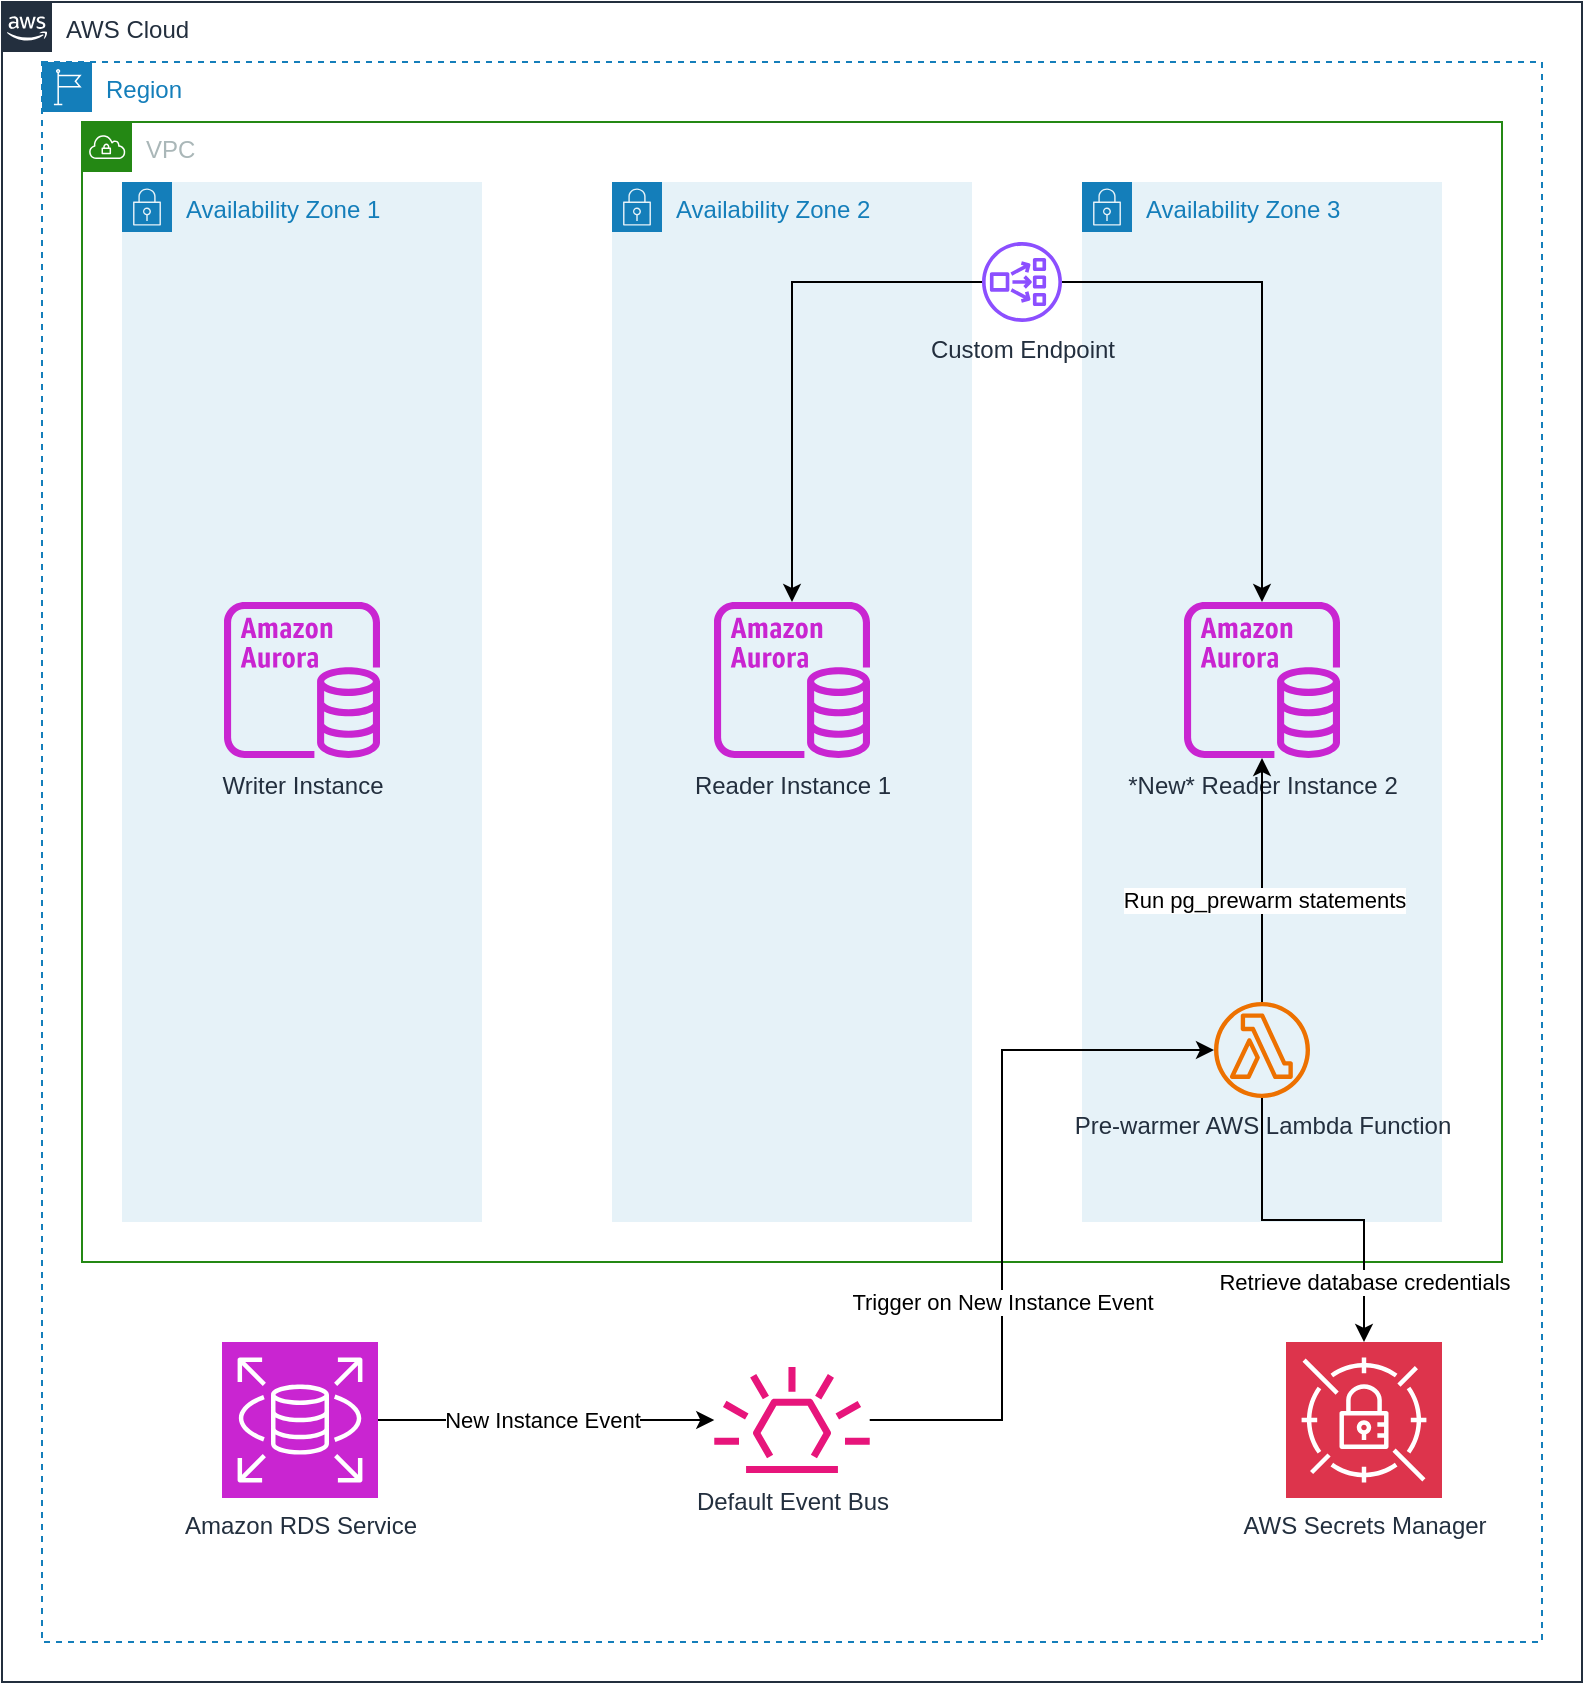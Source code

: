 <mxfile version="21.7.4" type="device">
  <diagram name="Page-1" id="gOc5RSL0Ymv5oK6ES_ca">
    <mxGraphModel dx="1234" dy="1105" grid="1" gridSize="10" guides="1" tooltips="1" connect="1" arrows="1" fold="1" page="1" pageScale="1" pageWidth="850" pageHeight="1100" math="0" shadow="0">
      <root>
        <mxCell id="0" />
        <mxCell id="1" parent="0" />
        <mxCell id="CfEisWrMyOf9icWctsmT-1" value="AWS Cloud" style="points=[[0,0],[0.25,0],[0.5,0],[0.75,0],[1,0],[1,0.25],[1,0.5],[1,0.75],[1,1],[0.75,1],[0.5,1],[0.25,1],[0,1],[0,0.75],[0,0.5],[0,0.25]];outlineConnect=0;gradientColor=none;html=1;whiteSpace=wrap;fontSize=12;fontStyle=0;container=1;pointerEvents=0;collapsible=0;recursiveResize=0;shape=mxgraph.aws4.group;grIcon=mxgraph.aws4.group_aws_cloud_alt;strokeColor=#232F3E;fillColor=none;verticalAlign=top;align=left;spacingLeft=30;fontColor=#232F3E;dashed=0;" vertex="1" parent="1">
          <mxGeometry x="40" y="110" width="790" height="840" as="geometry" />
        </mxCell>
        <mxCell id="CfEisWrMyOf9icWctsmT-2" value="Region" style="points=[[0,0],[0.25,0],[0.5,0],[0.75,0],[1,0],[1,0.25],[1,0.5],[1,0.75],[1,1],[0.75,1],[0.5,1],[0.25,1],[0,1],[0,0.75],[0,0.5],[0,0.25]];outlineConnect=0;gradientColor=none;html=1;whiteSpace=wrap;fontSize=12;fontStyle=0;container=1;pointerEvents=0;collapsible=0;recursiveResize=0;shape=mxgraph.aws4.group;grIcon=mxgraph.aws4.group_region;strokeColor=#147EBA;fillColor=none;verticalAlign=top;align=left;spacingLeft=30;fontColor=#147EBA;dashed=1;" vertex="1" parent="CfEisWrMyOf9icWctsmT-1">
          <mxGeometry x="20" y="30" width="750" height="790" as="geometry" />
        </mxCell>
        <mxCell id="CfEisWrMyOf9icWctsmT-3" value="VPC" style="points=[[0,0],[0.25,0],[0.5,0],[0.75,0],[1,0],[1,0.25],[1,0.5],[1,0.75],[1,1],[0.75,1],[0.5,1],[0.25,1],[0,1],[0,0.75],[0,0.5],[0,0.25]];outlineConnect=0;gradientColor=none;html=1;whiteSpace=wrap;fontSize=12;fontStyle=0;container=1;pointerEvents=0;collapsible=0;recursiveResize=0;shape=mxgraph.aws4.group;grIcon=mxgraph.aws4.group_vpc;strokeColor=#248814;fillColor=none;verticalAlign=top;align=left;spacingLeft=30;fontColor=#AAB7B8;dashed=0;" vertex="1" parent="CfEisWrMyOf9icWctsmT-2">
          <mxGeometry x="20" y="30" width="710" height="570" as="geometry" />
        </mxCell>
        <mxCell id="CfEisWrMyOf9icWctsmT-5" value="Availability Zone 1" style="points=[[0,0],[0.25,0],[0.5,0],[0.75,0],[1,0],[1,0.25],[1,0.5],[1,0.75],[1,1],[0.75,1],[0.5,1],[0.25,1],[0,1],[0,0.75],[0,0.5],[0,0.25]];outlineConnect=0;gradientColor=none;html=1;whiteSpace=wrap;fontSize=12;fontStyle=0;container=1;pointerEvents=0;collapsible=0;recursiveResize=0;shape=mxgraph.aws4.group;grIcon=mxgraph.aws4.group_security_group;grStroke=0;strokeColor=#147EBA;fillColor=#E6F2F8;verticalAlign=top;align=left;spacingLeft=30;fontColor=#147EBA;dashed=0;" vertex="1" parent="CfEisWrMyOf9icWctsmT-3">
          <mxGeometry x="20" y="30" width="180" height="520" as="geometry" />
        </mxCell>
        <mxCell id="CfEisWrMyOf9icWctsmT-10" value="Writer Instance" style="sketch=0;outlineConnect=0;fontColor=#232F3E;gradientColor=none;fillColor=#C925D1;strokeColor=none;dashed=0;verticalLabelPosition=bottom;verticalAlign=top;align=center;html=1;fontSize=12;fontStyle=0;aspect=fixed;pointerEvents=1;shape=mxgraph.aws4.aurora_instance;" vertex="1" parent="CfEisWrMyOf9icWctsmT-5">
          <mxGeometry x="51" y="210" width="78" height="78" as="geometry" />
        </mxCell>
        <mxCell id="CfEisWrMyOf9icWctsmT-8" value="Availability Zone 3" style="points=[[0,0],[0.25,0],[0.5,0],[0.75,0],[1,0],[1,0.25],[1,0.5],[1,0.75],[1,1],[0.75,1],[0.5,1],[0.25,1],[0,1],[0,0.75],[0,0.5],[0,0.25]];outlineConnect=0;gradientColor=none;html=1;whiteSpace=wrap;fontSize=12;fontStyle=0;container=1;pointerEvents=0;collapsible=0;recursiveResize=0;shape=mxgraph.aws4.group;grIcon=mxgraph.aws4.group_security_group;grStroke=0;strokeColor=#147EBA;fillColor=#E6F2F8;verticalAlign=top;align=left;spacingLeft=30;fontColor=#147EBA;dashed=0;" vertex="1" parent="CfEisWrMyOf9icWctsmT-3">
          <mxGeometry x="500" y="30" width="180" height="520" as="geometry" />
        </mxCell>
        <mxCell id="CfEisWrMyOf9icWctsmT-12" value="*New* Reader Instance 2" style="sketch=0;outlineConnect=0;fontColor=#232F3E;gradientColor=none;fillColor=#C925D1;strokeColor=none;dashed=0;verticalLabelPosition=bottom;verticalAlign=top;align=center;html=1;fontSize=12;fontStyle=0;aspect=fixed;pointerEvents=1;shape=mxgraph.aws4.aurora_instance;" vertex="1" parent="CfEisWrMyOf9icWctsmT-8">
          <mxGeometry x="51" y="210" width="78" height="78" as="geometry" />
        </mxCell>
        <mxCell id="CfEisWrMyOf9icWctsmT-26" style="edgeStyle=orthogonalEdgeStyle;rounded=0;orthogonalLoop=1;jettySize=auto;html=1;" edge="1" parent="CfEisWrMyOf9icWctsmT-8" source="CfEisWrMyOf9icWctsmT-21" target="CfEisWrMyOf9icWctsmT-12">
          <mxGeometry relative="1" as="geometry" />
        </mxCell>
        <mxCell id="CfEisWrMyOf9icWctsmT-27" value="Run pg_prewarm statements" style="edgeLabel;html=1;align=center;verticalAlign=middle;resizable=0;points=[];" vertex="1" connectable="0" parent="CfEisWrMyOf9icWctsmT-26">
          <mxGeometry x="-0.164" y="-1" relative="1" as="geometry">
            <mxPoint as="offset" />
          </mxGeometry>
        </mxCell>
        <mxCell id="CfEisWrMyOf9icWctsmT-21" value="Pre-warmer AWS Lambda Function" style="sketch=0;outlineConnect=0;fontColor=#232F3E;gradientColor=none;fillColor=#ED7100;strokeColor=none;dashed=0;verticalLabelPosition=bottom;verticalAlign=top;align=center;html=1;fontSize=12;fontStyle=0;aspect=fixed;pointerEvents=1;shape=mxgraph.aws4.lambda_function;" vertex="1" parent="CfEisWrMyOf9icWctsmT-8">
          <mxGeometry x="66" y="410" width="48" height="48" as="geometry" />
        </mxCell>
        <mxCell id="CfEisWrMyOf9icWctsmT-9" value="Availability Zone 2" style="points=[[0,0],[0.25,0],[0.5,0],[0.75,0],[1,0],[1,0.25],[1,0.5],[1,0.75],[1,1],[0.75,1],[0.5,1],[0.25,1],[0,1],[0,0.75],[0,0.5],[0,0.25]];outlineConnect=0;gradientColor=none;html=1;whiteSpace=wrap;fontSize=12;fontStyle=0;container=1;pointerEvents=0;collapsible=0;recursiveResize=0;shape=mxgraph.aws4.group;grIcon=mxgraph.aws4.group_security_group;grStroke=0;strokeColor=#147EBA;fillColor=#E6F2F8;verticalAlign=top;align=left;spacingLeft=30;fontColor=#147EBA;dashed=0;" vertex="1" parent="CfEisWrMyOf9icWctsmT-3">
          <mxGeometry x="265" y="30" width="180" height="520" as="geometry" />
        </mxCell>
        <mxCell id="CfEisWrMyOf9icWctsmT-11" value="Reader Instance 1" style="sketch=0;outlineConnect=0;fontColor=#232F3E;gradientColor=none;fillColor=#C925D1;strokeColor=none;dashed=0;verticalLabelPosition=bottom;verticalAlign=top;align=center;html=1;fontSize=12;fontStyle=0;aspect=fixed;pointerEvents=1;shape=mxgraph.aws4.aurora_instance;" vertex="1" parent="CfEisWrMyOf9icWctsmT-9">
          <mxGeometry x="51" y="210" width="78" height="78" as="geometry" />
        </mxCell>
        <mxCell id="CfEisWrMyOf9icWctsmT-17" style="edgeStyle=orthogonalEdgeStyle;rounded=0;orthogonalLoop=1;jettySize=auto;html=1;" edge="1" parent="CfEisWrMyOf9icWctsmT-3" source="CfEisWrMyOf9icWctsmT-16" target="CfEisWrMyOf9icWctsmT-11">
          <mxGeometry relative="1" as="geometry" />
        </mxCell>
        <mxCell id="CfEisWrMyOf9icWctsmT-18" style="edgeStyle=orthogonalEdgeStyle;rounded=0;orthogonalLoop=1;jettySize=auto;html=1;" edge="1" parent="CfEisWrMyOf9icWctsmT-3" source="CfEisWrMyOf9icWctsmT-16" target="CfEisWrMyOf9icWctsmT-12">
          <mxGeometry relative="1" as="geometry" />
        </mxCell>
        <mxCell id="CfEisWrMyOf9icWctsmT-16" value="Custom Endpoint" style="sketch=0;outlineConnect=0;fontColor=#232F3E;gradientColor=none;fillColor=#8C4FFF;strokeColor=none;dashed=0;verticalLabelPosition=bottom;verticalAlign=top;align=center;html=1;fontSize=12;fontStyle=0;aspect=fixed;pointerEvents=1;shape=mxgraph.aws4.network_load_balancer;" vertex="1" parent="CfEisWrMyOf9icWctsmT-3">
          <mxGeometry x="450" y="60" width="40" height="40" as="geometry" />
        </mxCell>
        <mxCell id="CfEisWrMyOf9icWctsmT-19" style="edgeStyle=orthogonalEdgeStyle;rounded=0;orthogonalLoop=1;jettySize=auto;html=1;" edge="1" parent="CfEisWrMyOf9icWctsmT-2" source="CfEisWrMyOf9icWctsmT-14" target="CfEisWrMyOf9icWctsmT-15">
          <mxGeometry relative="1" as="geometry" />
        </mxCell>
        <mxCell id="CfEisWrMyOf9icWctsmT-20" value="New Instance Event" style="edgeLabel;html=1;align=center;verticalAlign=middle;resizable=0;points=[];" vertex="1" connectable="0" parent="CfEisWrMyOf9icWctsmT-19">
          <mxGeometry x="0.249" y="2" relative="1" as="geometry">
            <mxPoint x="-23" y="2" as="offset" />
          </mxGeometry>
        </mxCell>
        <mxCell id="CfEisWrMyOf9icWctsmT-14" value="Amazon RDS Service" style="sketch=0;points=[[0,0,0],[0.25,0,0],[0.5,0,0],[0.75,0,0],[1,0,0],[0,1,0],[0.25,1,0],[0.5,1,0],[0.75,1,0],[1,1,0],[0,0.25,0],[0,0.5,0],[0,0.75,0],[1,0.25,0],[1,0.5,0],[1,0.75,0]];outlineConnect=0;fontColor=#232F3E;fillColor=#C925D1;strokeColor=#ffffff;dashed=0;verticalLabelPosition=bottom;verticalAlign=top;align=center;html=1;fontSize=12;fontStyle=0;aspect=fixed;shape=mxgraph.aws4.resourceIcon;resIcon=mxgraph.aws4.rds;" vertex="1" parent="CfEisWrMyOf9icWctsmT-2">
          <mxGeometry x="90" y="640" width="78" height="78" as="geometry" />
        </mxCell>
        <mxCell id="CfEisWrMyOf9icWctsmT-23" style="edgeStyle=orthogonalEdgeStyle;rounded=0;orthogonalLoop=1;jettySize=auto;html=1;" edge="1" parent="CfEisWrMyOf9icWctsmT-2" source="CfEisWrMyOf9icWctsmT-15" target="CfEisWrMyOf9icWctsmT-21">
          <mxGeometry relative="1" as="geometry">
            <Array as="points">
              <mxPoint x="480" y="679" />
              <mxPoint x="480" y="494" />
            </Array>
          </mxGeometry>
        </mxCell>
        <mxCell id="CfEisWrMyOf9icWctsmT-24" value="Trigger on New Instance Event" style="edgeLabel;html=1;align=center;verticalAlign=middle;resizable=0;points=[];" vertex="1" connectable="0" parent="CfEisWrMyOf9icWctsmT-23">
          <mxGeometry x="-0.355" relative="1" as="geometry">
            <mxPoint y="-10" as="offset" />
          </mxGeometry>
        </mxCell>
        <mxCell id="CfEisWrMyOf9icWctsmT-15" value="Default Event Bus" style="sketch=0;outlineConnect=0;fontColor=#232F3E;gradientColor=none;fillColor=#E7157B;strokeColor=none;dashed=0;verticalLabelPosition=bottom;verticalAlign=top;align=center;html=1;fontSize=12;fontStyle=0;aspect=fixed;pointerEvents=1;shape=mxgraph.aws4.eventbridge_default_event_bus_resource;" vertex="1" parent="CfEisWrMyOf9icWctsmT-2">
          <mxGeometry x="336" y="652.5" width="78" height="53" as="geometry" />
        </mxCell>
        <mxCell id="CfEisWrMyOf9icWctsmT-22" value="AWS Secrets Manager" style="sketch=0;points=[[0,0,0],[0.25,0,0],[0.5,0,0],[0.75,0,0],[1,0,0],[0,1,0],[0.25,1,0],[0.5,1,0],[0.75,1,0],[1,1,0],[0,0.25,0],[0,0.5,0],[0,0.75,0],[1,0.25,0],[1,0.5,0],[1,0.75,0]];outlineConnect=0;fontColor=#232F3E;fillColor=#DD344C;strokeColor=#ffffff;dashed=0;verticalLabelPosition=bottom;verticalAlign=top;align=center;html=1;fontSize=12;fontStyle=0;aspect=fixed;shape=mxgraph.aws4.resourceIcon;resIcon=mxgraph.aws4.secrets_manager;" vertex="1" parent="CfEisWrMyOf9icWctsmT-2">
          <mxGeometry x="622" y="640" width="78" height="78" as="geometry" />
        </mxCell>
        <mxCell id="CfEisWrMyOf9icWctsmT-25" style="edgeStyle=orthogonalEdgeStyle;rounded=0;orthogonalLoop=1;jettySize=auto;html=1;entryX=0.5;entryY=0;entryDx=0;entryDy=0;entryPerimeter=0;" edge="1" parent="CfEisWrMyOf9icWctsmT-2" source="CfEisWrMyOf9icWctsmT-21" target="CfEisWrMyOf9icWctsmT-22">
          <mxGeometry relative="1" as="geometry" />
        </mxCell>
        <mxCell id="CfEisWrMyOf9icWctsmT-28" value="Retrieve database credentials" style="edgeLabel;html=1;align=center;verticalAlign=middle;resizable=0;points=[];" vertex="1" connectable="0" parent="CfEisWrMyOf9icWctsmT-25">
          <mxGeometry x="0.341" y="-2" relative="1" as="geometry">
            <mxPoint x="2" y="27" as="offset" />
          </mxGeometry>
        </mxCell>
      </root>
    </mxGraphModel>
  </diagram>
</mxfile>
